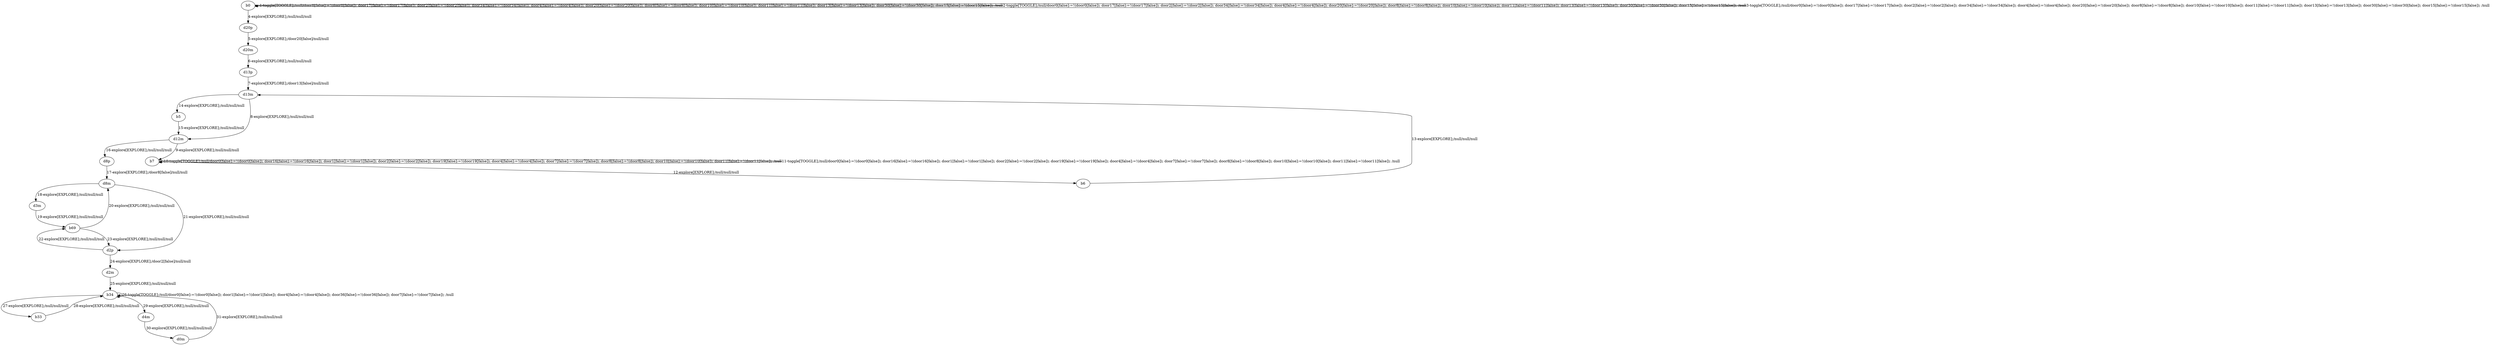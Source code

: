# Total number of goals covered by this test: 1
# d0m --> b34

digraph g {
"b0" -> "b0" [label = "1-toggle[TOGGLE];/null/door0[false]:=!(door0[false]); door17[false]:=!(door17[false]); door2[false]:=!(door2[false]); door34[false]:=!(door34[false]); door4[false]:=!(door4[false]); door20[false]:=!(door20[false]); door8[false]:=!(door8[false]); door10[false]:=!(door10[false]); door11[false]:=!(door11[false]); door13[false]:=!(door13[false]); door30[false]:=!(door30[false]); door15[false]:=!(door15[false]); /null"];
"b0" -> "b0" [label = "2-toggle[TOGGLE];/null/door0[false]:=!(door0[false]); door17[false]:=!(door17[false]); door2[false]:=!(door2[false]); door34[false]:=!(door34[false]); door4[false]:=!(door4[false]); door20[false]:=!(door20[false]); door8[false]:=!(door8[false]); door10[false]:=!(door10[false]); door11[false]:=!(door11[false]); door13[false]:=!(door13[false]); door30[false]:=!(door30[false]); door15[false]:=!(door15[false]); /null"];
"b0" -> "b0" [label = "3-toggle[TOGGLE];/null/door0[false]:=!(door0[false]); door17[false]:=!(door17[false]); door2[false]:=!(door2[false]); door34[false]:=!(door34[false]); door4[false]:=!(door4[false]); door20[false]:=!(door20[false]); door8[false]:=!(door8[false]); door10[false]:=!(door10[false]); door11[false]:=!(door11[false]); door13[false]:=!(door13[false]); door30[false]:=!(door30[false]); door15[false]:=!(door15[false]); /null"];
"b0" -> "d20p" [label = "4-explore[EXPLORE];/null/null/null"];
"d20p" -> "d20m" [label = "5-explore[EXPLORE];/door20[false]/null/null"];
"d20m" -> "d13p" [label = "6-explore[EXPLORE];/null/null/null"];
"d13p" -> "d13m" [label = "7-explore[EXPLORE];/door13[false]/null/null"];
"d13m" -> "d12m" [label = "8-explore[EXPLORE];/null/null/null"];
"d12m" -> "b7" [label = "9-explore[EXPLORE];/null/null/null"];
"b7" -> "b7" [label = "10-toggle[TOGGLE];/null/door0[false]:=!(door0[false]); door16[false]:=!(door16[false]); door1[false]:=!(door1[false]); door2[false]:=!(door2[false]); door19[false]:=!(door19[false]); door4[false]:=!(door4[false]); door7[false]:=!(door7[false]); door8[false]:=!(door8[false]); door10[false]:=!(door10[false]); door11[false]:=!(door11[false]); /null"];
"b7" -> "b7" [label = "11-toggle[TOGGLE];/null/door0[false]:=!(door0[false]); door16[false]:=!(door16[false]); door1[false]:=!(door1[false]); door2[false]:=!(door2[false]); door19[false]:=!(door19[false]); door4[false]:=!(door4[false]); door7[false]:=!(door7[false]); door8[false]:=!(door8[false]); door10[false]:=!(door10[false]); door11[false]:=!(door11[false]); /null"];
"b7" -> "b6" [label = "12-explore[EXPLORE];/null/null/null"];
"b6" -> "d13m" [label = "13-explore[EXPLORE];/null/null/null"];
"d13m" -> "b5" [label = "14-explore[EXPLORE];/null/null/null"];
"b5" -> "d12m" [label = "15-explore[EXPLORE];/null/null/null"];
"d12m" -> "d8p" [label = "16-explore[EXPLORE];/null/null/null"];
"d8p" -> "d8m" [label = "17-explore[EXPLORE];/door8[false]/null/null"];
"d8m" -> "d3m" [label = "18-explore[EXPLORE];/null/null/null"];
"d3m" -> "b69" [label = "19-explore[EXPLORE];/null/null/null"];
"b69" -> "d8m" [label = "20-explore[EXPLORE];/null/null/null"];
"d8m" -> "d2p" [label = "21-explore[EXPLORE];/null/null/null"];
"d2p" -> "b69" [label = "22-explore[EXPLORE];/null/null/null"];
"b69" -> "d2p" [label = "23-explore[EXPLORE];/null/null/null"];
"d2p" -> "d2m" [label = "24-explore[EXPLORE];/door2[false]/null/null"];
"d2m" -> "b34" [label = "25-explore[EXPLORE];/null/null/null"];
"b34" -> "b34" [label = "26-toggle[TOGGLE];/null/door0[false]:=!(door0[false]); door1[false]:=!(door1[false]); door4[false]:=!(door4[false]); door36[false]:=!(door36[false]); door7[false]:=!(door7[false]); /null"];
"b34" -> "b33" [label = "27-explore[EXPLORE];/null/null/null"];
"b33" -> "b34" [label = "28-explore[EXPLORE];/null/null/null"];
"b34" -> "d4m" [label = "29-explore[EXPLORE];/null/null/null"];
"d4m" -> "d0m" [label = "30-explore[EXPLORE];/null/null/null"];
"d0m" -> "b34" [label = "31-explore[EXPLORE];/null/null/null"];
}